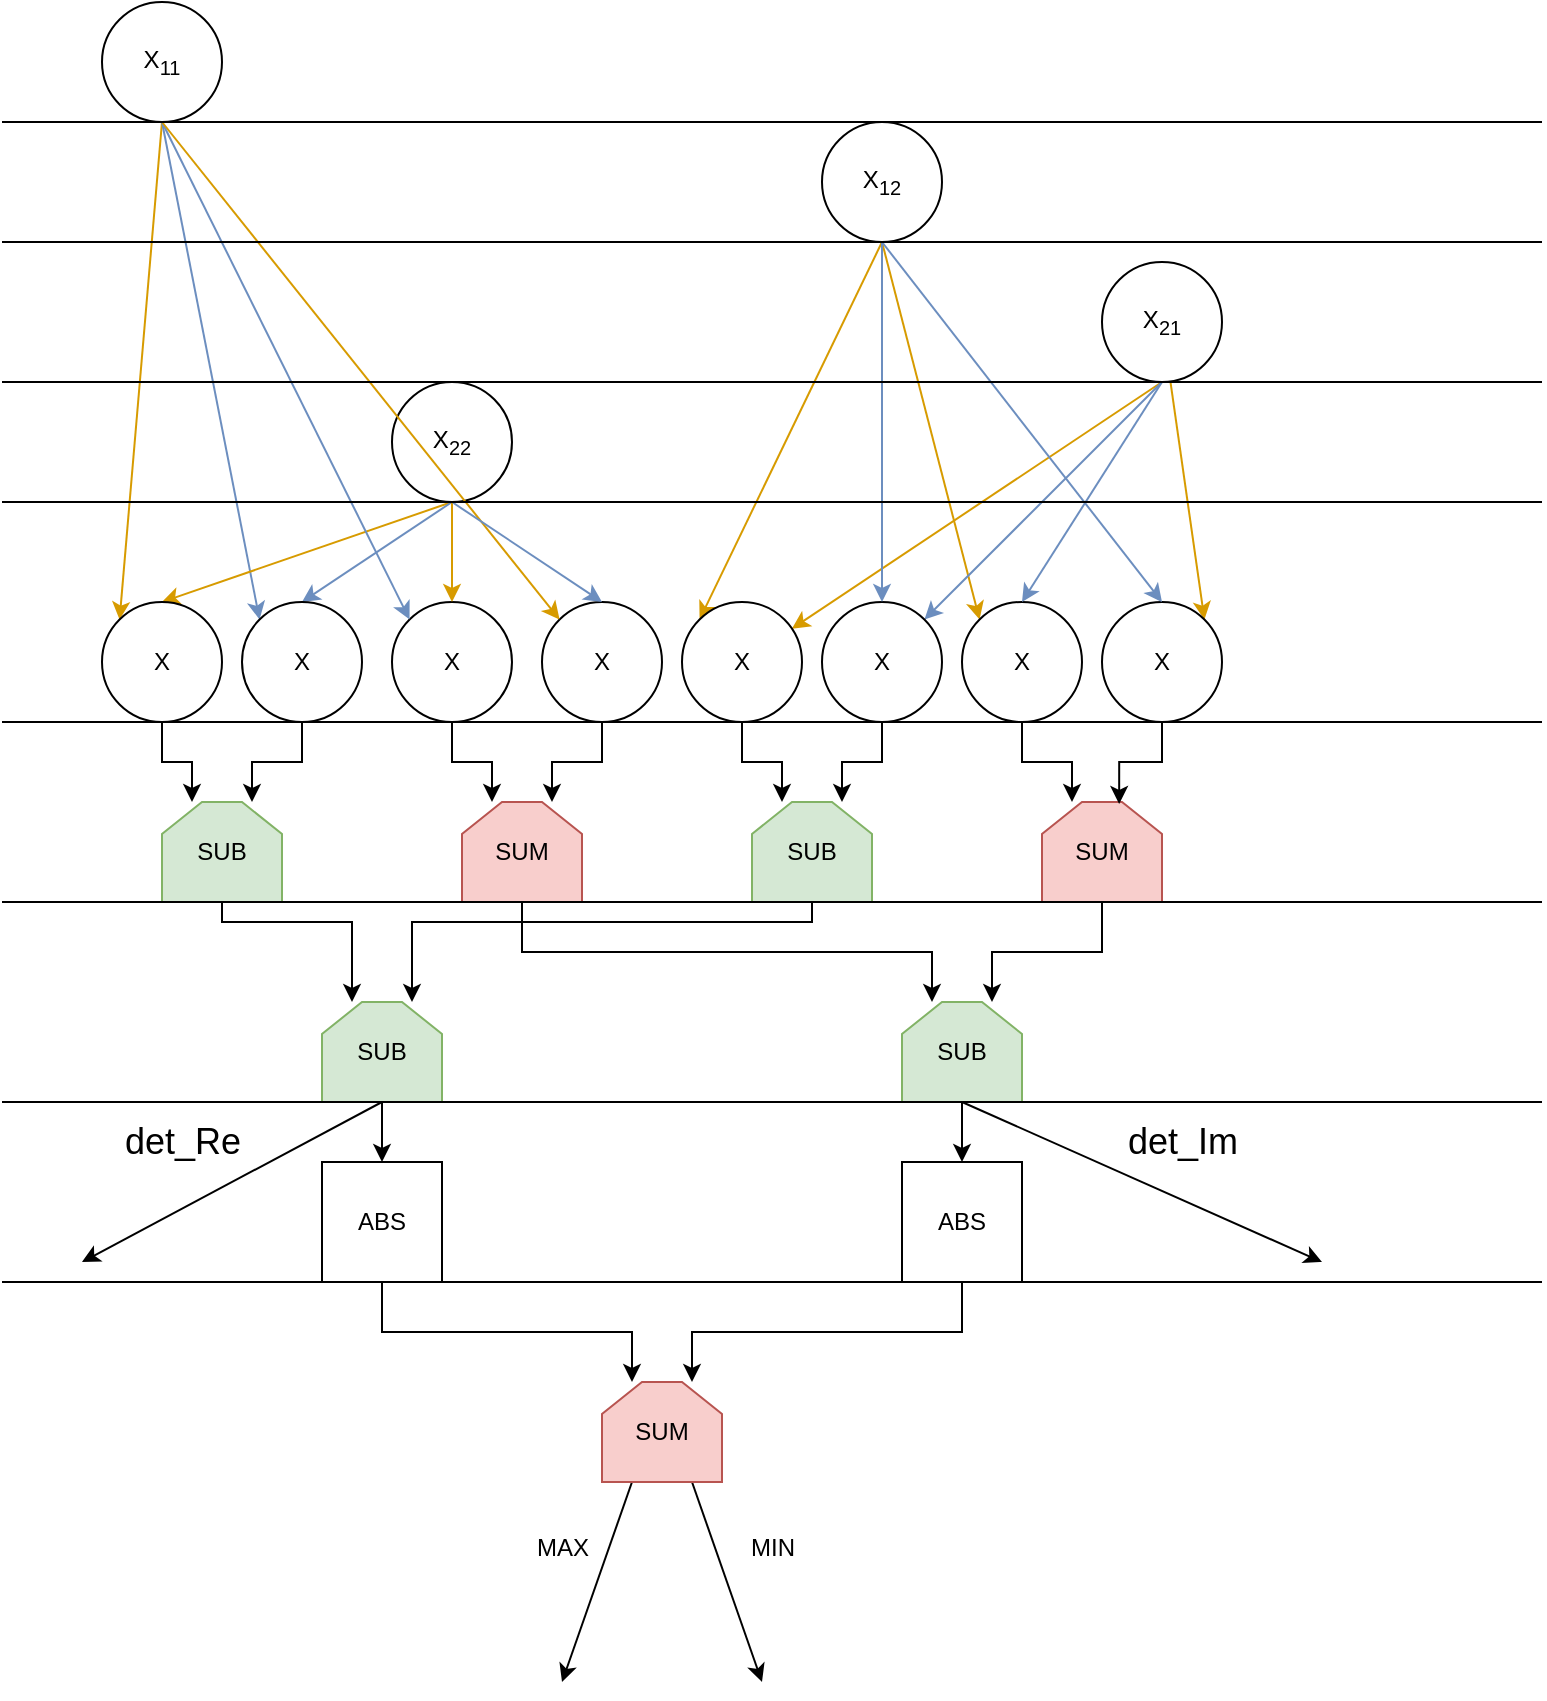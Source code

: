 <mxfile version="24.7.17">
  <diagram name="Page-1" id="cXFv5bR6fwXfxYRMZj6m">
    <mxGraphModel dx="1114" dy="612" grid="1" gridSize="10" guides="1" tooltips="1" connect="1" arrows="1" fold="1" page="1" pageScale="1" pageWidth="850" pageHeight="1100" math="0" shadow="0">
      <root>
        <mxCell id="0" />
        <mxCell id="1" parent="0" />
        <mxCell id="UO7BVjnKkg6zhn3-YhnN-13" style="rounded=0;orthogonalLoop=1;jettySize=auto;html=1;exitX=0.5;exitY=1;exitDx=0;exitDy=0;entryX=0;entryY=0;entryDx=0;entryDy=0;fillColor=#ffe6cc;strokeColor=#d79b00;" edge="1" parent="1" source="UO7BVjnKkg6zhn3-YhnN-1" target="UO7BVjnKkg6zhn3-YhnN-5">
          <mxGeometry relative="1" as="geometry" />
        </mxCell>
        <mxCell id="UO7BVjnKkg6zhn3-YhnN-18" style="rounded=0;orthogonalLoop=1;jettySize=auto;html=1;exitX=0.5;exitY=1;exitDx=0;exitDy=0;entryX=0;entryY=0;entryDx=0;entryDy=0;fillColor=#dae8fc;strokeColor=#6c8ebf;" edge="1" parent="1" source="UO7BVjnKkg6zhn3-YhnN-1" target="UO7BVjnKkg6zhn3-YhnN-6">
          <mxGeometry relative="1" as="geometry" />
        </mxCell>
        <mxCell id="UO7BVjnKkg6zhn3-YhnN-1" value="X&lt;sub&gt;11&lt;/sub&gt;" style="ellipse;whiteSpace=wrap;html=1;aspect=fixed;" vertex="1" parent="1">
          <mxGeometry x="100" y="40" width="60" height="60" as="geometry" />
        </mxCell>
        <mxCell id="UO7BVjnKkg6zhn3-YhnN-24" style="rounded=0;orthogonalLoop=1;jettySize=auto;html=1;exitX=0.5;exitY=1;exitDx=0;exitDy=0;entryX=0;entryY=0;entryDx=0;entryDy=0;fillColor=#ffe6cc;strokeColor=#d79b00;" edge="1" parent="1" source="UO7BVjnKkg6zhn3-YhnN-2" target="UO7BVjnKkg6zhn3-YhnN-9">
          <mxGeometry relative="1" as="geometry" />
        </mxCell>
        <mxCell id="UO7BVjnKkg6zhn3-YhnN-25" style="rounded=0;orthogonalLoop=1;jettySize=auto;html=1;entryX=0;entryY=0;entryDx=0;entryDy=0;fillColor=#ffe6cc;strokeColor=#d79b00;exitX=0.5;exitY=1;exitDx=0;exitDy=0;" edge="1" parent="1" source="UO7BVjnKkg6zhn3-YhnN-2" target="UO7BVjnKkg6zhn3-YhnN-11">
          <mxGeometry relative="1" as="geometry">
            <mxPoint x="560" y="200" as="sourcePoint" />
          </mxGeometry>
        </mxCell>
        <mxCell id="UO7BVjnKkg6zhn3-YhnN-2" value="X&lt;sub&gt;12&lt;/sub&gt;" style="ellipse;whiteSpace=wrap;html=1;aspect=fixed;" vertex="1" parent="1">
          <mxGeometry x="460" y="100" width="60" height="60" as="geometry" />
        </mxCell>
        <mxCell id="UO7BVjnKkg6zhn3-YhnN-31" style="rounded=0;orthogonalLoop=1;jettySize=auto;html=1;exitX=0.5;exitY=1;exitDx=0;exitDy=0;fillColor=#ffe6cc;strokeColor=#d79b00;" edge="1" parent="1" source="UO7BVjnKkg6zhn3-YhnN-3" target="UO7BVjnKkg6zhn3-YhnN-9">
          <mxGeometry relative="1" as="geometry" />
        </mxCell>
        <mxCell id="UO7BVjnKkg6zhn3-YhnN-33" style="rounded=0;orthogonalLoop=1;jettySize=auto;html=1;entryX=1;entryY=0;entryDx=0;entryDy=0;fillColor=#ffe6cc;strokeColor=#d79b00;" edge="1" parent="1" source="UO7BVjnKkg6zhn3-YhnN-3" target="UO7BVjnKkg6zhn3-YhnN-12">
          <mxGeometry relative="1" as="geometry" />
        </mxCell>
        <mxCell id="UO7BVjnKkg6zhn3-YhnN-34" style="rounded=0;orthogonalLoop=1;jettySize=auto;html=1;exitX=0.5;exitY=1;exitDx=0;exitDy=0;entryX=1;entryY=0;entryDx=0;entryDy=0;fillColor=#dae8fc;strokeColor=#6c8ebf;" edge="1" parent="1" source="UO7BVjnKkg6zhn3-YhnN-3" target="UO7BVjnKkg6zhn3-YhnN-10">
          <mxGeometry relative="1" as="geometry" />
        </mxCell>
        <mxCell id="UO7BVjnKkg6zhn3-YhnN-3" value="X&lt;sub&gt;21&lt;/sub&gt;" style="ellipse;whiteSpace=wrap;html=1;aspect=fixed;" vertex="1" parent="1">
          <mxGeometry x="600" y="170" width="60" height="60" as="geometry" />
        </mxCell>
        <mxCell id="UO7BVjnKkg6zhn3-YhnN-16" style="rounded=0;orthogonalLoop=1;jettySize=auto;html=1;exitX=0.5;exitY=1;exitDx=0;exitDy=0;entryX=0.5;entryY=0;entryDx=0;entryDy=0;fillColor=#ffe6cc;strokeColor=#d79b00;" edge="1" parent="1" source="UO7BVjnKkg6zhn3-YhnN-4" target="UO7BVjnKkg6zhn3-YhnN-5">
          <mxGeometry relative="1" as="geometry" />
        </mxCell>
        <mxCell id="UO7BVjnKkg6zhn3-YhnN-17" style="rounded=0;orthogonalLoop=1;jettySize=auto;html=1;exitX=0.5;exitY=1;exitDx=0;exitDy=0;entryX=0.5;entryY=0;entryDx=0;entryDy=0;fillColor=#dae8fc;strokeColor=#6c8ebf;" edge="1" parent="1" source="UO7BVjnKkg6zhn3-YhnN-4" target="UO7BVjnKkg6zhn3-YhnN-6">
          <mxGeometry relative="1" as="geometry" />
        </mxCell>
        <mxCell id="UO7BVjnKkg6zhn3-YhnN-4" value="X&lt;sub&gt;22&lt;/sub&gt;" style="ellipse;whiteSpace=wrap;html=1;aspect=fixed;" vertex="1" parent="1">
          <mxGeometry x="245" y="230" width="60" height="60" as="geometry" />
        </mxCell>
        <mxCell id="UO7BVjnKkg6zhn3-YhnN-47" style="edgeStyle=orthogonalEdgeStyle;rounded=0;orthogonalLoop=1;jettySize=auto;html=1;exitX=0.5;exitY=1;exitDx=0;exitDy=0;entryX=0.25;entryY=0;entryDx=0;entryDy=0;" edge="1" parent="1" source="UO7BVjnKkg6zhn3-YhnN-5" target="UO7BVjnKkg6zhn3-YhnN-43">
          <mxGeometry relative="1" as="geometry" />
        </mxCell>
        <mxCell id="UO7BVjnKkg6zhn3-YhnN-5" value="X" style="ellipse;whiteSpace=wrap;html=1;aspect=fixed;" vertex="1" parent="1">
          <mxGeometry x="100" y="340" width="60" height="60" as="geometry" />
        </mxCell>
        <mxCell id="UO7BVjnKkg6zhn3-YhnN-48" style="edgeStyle=orthogonalEdgeStyle;rounded=0;orthogonalLoop=1;jettySize=auto;html=1;exitX=0.5;exitY=1;exitDx=0;exitDy=0;entryX=0.75;entryY=0;entryDx=0;entryDy=0;" edge="1" parent="1" source="UO7BVjnKkg6zhn3-YhnN-6" target="UO7BVjnKkg6zhn3-YhnN-43">
          <mxGeometry relative="1" as="geometry" />
        </mxCell>
        <mxCell id="UO7BVjnKkg6zhn3-YhnN-6" value="X" style="ellipse;whiteSpace=wrap;html=1;aspect=fixed;" vertex="1" parent="1">
          <mxGeometry x="170" y="340" width="60" height="60" as="geometry" />
        </mxCell>
        <mxCell id="UO7BVjnKkg6zhn3-YhnN-49" style="edgeStyle=orthogonalEdgeStyle;rounded=0;orthogonalLoop=1;jettySize=auto;html=1;exitX=0.5;exitY=1;exitDx=0;exitDy=0;entryX=0.25;entryY=0;entryDx=0;entryDy=0;" edge="1" parent="1" source="UO7BVjnKkg6zhn3-YhnN-7" target="UO7BVjnKkg6zhn3-YhnN-44">
          <mxGeometry relative="1" as="geometry" />
        </mxCell>
        <mxCell id="UO7BVjnKkg6zhn3-YhnN-7" value="X" style="ellipse;whiteSpace=wrap;html=1;aspect=fixed;" vertex="1" parent="1">
          <mxGeometry x="245" y="340" width="60" height="60" as="geometry" />
        </mxCell>
        <mxCell id="UO7BVjnKkg6zhn3-YhnN-50" style="edgeStyle=orthogonalEdgeStyle;rounded=0;orthogonalLoop=1;jettySize=auto;html=1;exitX=0.5;exitY=1;exitDx=0;exitDy=0;entryX=0.75;entryY=0;entryDx=0;entryDy=0;" edge="1" parent="1" source="UO7BVjnKkg6zhn3-YhnN-8" target="UO7BVjnKkg6zhn3-YhnN-44">
          <mxGeometry relative="1" as="geometry" />
        </mxCell>
        <mxCell id="UO7BVjnKkg6zhn3-YhnN-8" value="X" style="ellipse;whiteSpace=wrap;html=1;aspect=fixed;" vertex="1" parent="1">
          <mxGeometry x="320" y="340" width="60" height="60" as="geometry" />
        </mxCell>
        <mxCell id="UO7BVjnKkg6zhn3-YhnN-51" style="edgeStyle=orthogonalEdgeStyle;rounded=0;orthogonalLoop=1;jettySize=auto;html=1;exitX=0.5;exitY=1;exitDx=0;exitDy=0;entryX=0.25;entryY=0;entryDx=0;entryDy=0;" edge="1" parent="1" source="UO7BVjnKkg6zhn3-YhnN-9" target="UO7BVjnKkg6zhn3-YhnN-45">
          <mxGeometry relative="1" as="geometry" />
        </mxCell>
        <mxCell id="UO7BVjnKkg6zhn3-YhnN-9" value="X" style="ellipse;whiteSpace=wrap;html=1;aspect=fixed;" vertex="1" parent="1">
          <mxGeometry x="390" y="340" width="60" height="60" as="geometry" />
        </mxCell>
        <mxCell id="UO7BVjnKkg6zhn3-YhnN-52" style="edgeStyle=orthogonalEdgeStyle;rounded=0;orthogonalLoop=1;jettySize=auto;html=1;exitX=0.5;exitY=1;exitDx=0;exitDy=0;entryX=0.75;entryY=0;entryDx=0;entryDy=0;" edge="1" parent="1" source="UO7BVjnKkg6zhn3-YhnN-10" target="UO7BVjnKkg6zhn3-YhnN-45">
          <mxGeometry relative="1" as="geometry" />
        </mxCell>
        <mxCell id="UO7BVjnKkg6zhn3-YhnN-10" value="X" style="ellipse;whiteSpace=wrap;html=1;aspect=fixed;" vertex="1" parent="1">
          <mxGeometry x="460" y="340" width="60" height="60" as="geometry" />
        </mxCell>
        <mxCell id="UO7BVjnKkg6zhn3-YhnN-53" style="edgeStyle=orthogonalEdgeStyle;rounded=0;orthogonalLoop=1;jettySize=auto;html=1;exitX=0.5;exitY=1;exitDx=0;exitDy=0;entryX=0.25;entryY=0;entryDx=0;entryDy=0;" edge="1" parent="1" source="UO7BVjnKkg6zhn3-YhnN-11" target="UO7BVjnKkg6zhn3-YhnN-46">
          <mxGeometry relative="1" as="geometry" />
        </mxCell>
        <mxCell id="UO7BVjnKkg6zhn3-YhnN-11" value="X" style="ellipse;whiteSpace=wrap;html=1;aspect=fixed;" vertex="1" parent="1">
          <mxGeometry x="530" y="340" width="60" height="60" as="geometry" />
        </mxCell>
        <mxCell id="UO7BVjnKkg6zhn3-YhnN-12" value="X" style="ellipse;whiteSpace=wrap;html=1;aspect=fixed;" vertex="1" parent="1">
          <mxGeometry x="600" y="340" width="60" height="60" as="geometry" />
        </mxCell>
        <mxCell id="UO7BVjnKkg6zhn3-YhnN-20" value="" style="endArrow=classic;html=1;rounded=0;exitX=0.5;exitY=1;exitDx=0;exitDy=0;entryX=0;entryY=0;entryDx=0;entryDy=0;fillColor=#dae8fc;strokeColor=#6c8ebf;" edge="1" parent="1" source="UO7BVjnKkg6zhn3-YhnN-1" target="UO7BVjnKkg6zhn3-YhnN-7">
          <mxGeometry width="50" height="50" relative="1" as="geometry">
            <mxPoint x="400" y="370" as="sourcePoint" />
            <mxPoint x="450" y="320" as="targetPoint" />
          </mxGeometry>
        </mxCell>
        <mxCell id="UO7BVjnKkg6zhn3-YhnN-21" value="" style="endArrow=classic;html=1;rounded=0;exitX=0.5;exitY=1;exitDx=0;exitDy=0;entryX=0.5;entryY=0;entryDx=0;entryDy=0;fillColor=#ffe6cc;strokeColor=#d79b00;" edge="1" parent="1" source="UO7BVjnKkg6zhn3-YhnN-4" target="UO7BVjnKkg6zhn3-YhnN-7">
          <mxGeometry width="50" height="50" relative="1" as="geometry">
            <mxPoint x="470" y="490" as="sourcePoint" />
            <mxPoint x="450" y="320" as="targetPoint" />
          </mxGeometry>
        </mxCell>
        <mxCell id="UO7BVjnKkg6zhn3-YhnN-22" value="" style="endArrow=classic;html=1;rounded=0;entryX=0;entryY=0;entryDx=0;entryDy=0;exitX=0.5;exitY=1;exitDx=0;exitDy=0;fillColor=#ffe6cc;strokeColor=#d79b00;" edge="1" parent="1" source="UO7BVjnKkg6zhn3-YhnN-1" target="UO7BVjnKkg6zhn3-YhnN-8">
          <mxGeometry width="50" height="50" relative="1" as="geometry">
            <mxPoint x="400" y="370" as="sourcePoint" />
            <mxPoint x="450" y="320" as="targetPoint" />
          </mxGeometry>
        </mxCell>
        <mxCell id="UO7BVjnKkg6zhn3-YhnN-23" value="" style="endArrow=classic;html=1;rounded=0;exitX=0.5;exitY=1;exitDx=0;exitDy=0;entryX=0.5;entryY=0;entryDx=0;entryDy=0;fillColor=#dae8fc;strokeColor=#6c8ebf;" edge="1" parent="1" source="UO7BVjnKkg6zhn3-YhnN-4" target="UO7BVjnKkg6zhn3-YhnN-8">
          <mxGeometry width="50" height="50" relative="1" as="geometry">
            <mxPoint x="400" y="370" as="sourcePoint" />
            <mxPoint x="450" y="320" as="targetPoint" />
          </mxGeometry>
        </mxCell>
        <mxCell id="UO7BVjnKkg6zhn3-YhnN-26" style="rounded=0;orthogonalLoop=1;jettySize=auto;html=1;exitX=0.5;exitY=1;exitDx=0;exitDy=0;fillColor=#dae8fc;strokeColor=#6c8ebf;entryX=0.5;entryY=0;entryDx=0;entryDy=0;" edge="1" parent="1" source="UO7BVjnKkg6zhn3-YhnN-2" target="UO7BVjnKkg6zhn3-YhnN-10">
          <mxGeometry relative="1" as="geometry">
            <mxPoint x="500" y="290" as="targetPoint" />
          </mxGeometry>
        </mxCell>
        <mxCell id="UO7BVjnKkg6zhn3-YhnN-27" value="" style="endArrow=classic;html=1;rounded=0;entryX=0.5;entryY=0;entryDx=0;entryDy=0;exitX=0.5;exitY=1;exitDx=0;exitDy=0;fillColor=#dae8fc;strokeColor=#6c8ebf;" edge="1" parent="1" source="UO7BVjnKkg6zhn3-YhnN-2" target="UO7BVjnKkg6zhn3-YhnN-12">
          <mxGeometry width="50" height="50" relative="1" as="geometry">
            <mxPoint x="400" y="370" as="sourcePoint" />
            <mxPoint x="450" y="320" as="targetPoint" />
          </mxGeometry>
        </mxCell>
        <mxCell id="UO7BVjnKkg6zhn3-YhnN-35" value="" style="endArrow=classic;html=1;rounded=0;exitX=0.5;exitY=1;exitDx=0;exitDy=0;entryX=0.5;entryY=0;entryDx=0;entryDy=0;fillColor=#dae8fc;strokeColor=#6c8ebf;" edge="1" parent="1" source="UO7BVjnKkg6zhn3-YhnN-3" target="UO7BVjnKkg6zhn3-YhnN-11">
          <mxGeometry width="50" height="50" relative="1" as="geometry">
            <mxPoint x="400" y="370" as="sourcePoint" />
            <mxPoint x="450" y="320" as="targetPoint" />
          </mxGeometry>
        </mxCell>
        <mxCell id="UO7BVjnKkg6zhn3-YhnN-39" value="" style="endArrow=none;html=1;rounded=0;" edge="1" parent="1">
          <mxGeometry width="50" height="50" relative="1" as="geometry">
            <mxPoint x="50" y="100" as="sourcePoint" />
            <mxPoint x="820" y="100" as="targetPoint" />
          </mxGeometry>
        </mxCell>
        <mxCell id="UO7BVjnKkg6zhn3-YhnN-40" value="" style="endArrow=none;html=1;rounded=0;" edge="1" parent="1">
          <mxGeometry width="50" height="50" relative="1" as="geometry">
            <mxPoint x="50" y="160" as="sourcePoint" />
            <mxPoint x="820" y="160" as="targetPoint" />
          </mxGeometry>
        </mxCell>
        <mxCell id="UO7BVjnKkg6zhn3-YhnN-41" value="" style="endArrow=none;html=1;rounded=0;" edge="1" parent="1">
          <mxGeometry width="50" height="50" relative="1" as="geometry">
            <mxPoint x="50" y="230" as="sourcePoint" />
            <mxPoint x="820" y="230" as="targetPoint" />
          </mxGeometry>
        </mxCell>
        <mxCell id="UO7BVjnKkg6zhn3-YhnN-42" value="" style="endArrow=none;html=1;rounded=0;" edge="1" parent="1">
          <mxGeometry width="50" height="50" relative="1" as="geometry">
            <mxPoint x="50" y="290" as="sourcePoint" />
            <mxPoint x="820" y="290" as="targetPoint" />
          </mxGeometry>
        </mxCell>
        <mxCell id="UO7BVjnKkg6zhn3-YhnN-59" style="edgeStyle=orthogonalEdgeStyle;rounded=0;orthogonalLoop=1;jettySize=auto;html=1;exitX=0.5;exitY=1;exitDx=0;exitDy=0;entryX=0.25;entryY=0;entryDx=0;entryDy=0;" edge="1" parent="1" source="UO7BVjnKkg6zhn3-YhnN-43" target="UO7BVjnKkg6zhn3-YhnN-56">
          <mxGeometry relative="1" as="geometry">
            <Array as="points">
              <mxPoint x="160" y="500" />
              <mxPoint x="225" y="500" />
            </Array>
          </mxGeometry>
        </mxCell>
        <mxCell id="UO7BVjnKkg6zhn3-YhnN-43" value="&lt;div&gt;SUB&lt;/div&gt;" style="shape=loopLimit;whiteSpace=wrap;html=1;fillColor=#d5e8d4;strokeColor=#82b366;" vertex="1" parent="1">
          <mxGeometry x="130" y="440" width="60" height="50" as="geometry" />
        </mxCell>
        <mxCell id="UO7BVjnKkg6zhn3-YhnN-63" style="edgeStyle=orthogonalEdgeStyle;rounded=0;orthogonalLoop=1;jettySize=auto;html=1;exitX=0.5;exitY=1;exitDx=0;exitDy=0;entryX=0.25;entryY=0;entryDx=0;entryDy=0;" edge="1" parent="1" source="UO7BVjnKkg6zhn3-YhnN-44" target="UO7BVjnKkg6zhn3-YhnN-61">
          <mxGeometry relative="1" as="geometry" />
        </mxCell>
        <mxCell id="UO7BVjnKkg6zhn3-YhnN-44" value="SUM" style="shape=loopLimit;whiteSpace=wrap;html=1;fillColor=#f8cecc;strokeColor=#b85450;" vertex="1" parent="1">
          <mxGeometry x="280" y="440" width="60" height="50" as="geometry" />
        </mxCell>
        <mxCell id="UO7BVjnKkg6zhn3-YhnN-62" style="edgeStyle=orthogonalEdgeStyle;rounded=0;orthogonalLoop=1;jettySize=auto;html=1;exitX=0.5;exitY=1;exitDx=0;exitDy=0;entryX=0.75;entryY=0;entryDx=0;entryDy=0;" edge="1" parent="1" source="UO7BVjnKkg6zhn3-YhnN-45" target="UO7BVjnKkg6zhn3-YhnN-56">
          <mxGeometry relative="1" as="geometry">
            <Array as="points">
              <mxPoint x="455" y="500" />
              <mxPoint x="255" y="500" />
            </Array>
          </mxGeometry>
        </mxCell>
        <mxCell id="UO7BVjnKkg6zhn3-YhnN-45" value="&lt;div&gt;SUB&lt;/div&gt;" style="shape=loopLimit;whiteSpace=wrap;html=1;fillColor=#d5e8d4;strokeColor=#82b366;" vertex="1" parent="1">
          <mxGeometry x="425" y="440" width="60" height="50" as="geometry" />
        </mxCell>
        <mxCell id="UO7BVjnKkg6zhn3-YhnN-64" style="edgeStyle=orthogonalEdgeStyle;rounded=0;orthogonalLoop=1;jettySize=auto;html=1;exitX=0.5;exitY=1;exitDx=0;exitDy=0;entryX=0.75;entryY=0;entryDx=0;entryDy=0;" edge="1" parent="1" source="UO7BVjnKkg6zhn3-YhnN-46" target="UO7BVjnKkg6zhn3-YhnN-61">
          <mxGeometry relative="1" as="geometry" />
        </mxCell>
        <mxCell id="UO7BVjnKkg6zhn3-YhnN-46" value="SUM" style="shape=loopLimit;whiteSpace=wrap;html=1;fillColor=#f8cecc;strokeColor=#b85450;" vertex="1" parent="1">
          <mxGeometry x="570" y="440" width="60" height="50" as="geometry" />
        </mxCell>
        <mxCell id="UO7BVjnKkg6zhn3-YhnN-54" style="edgeStyle=orthogonalEdgeStyle;rounded=0;orthogonalLoop=1;jettySize=auto;html=1;exitX=0.5;exitY=1;exitDx=0;exitDy=0;entryX=0.643;entryY=0.02;entryDx=0;entryDy=0;entryPerimeter=0;" edge="1" parent="1" source="UO7BVjnKkg6zhn3-YhnN-12" target="UO7BVjnKkg6zhn3-YhnN-46">
          <mxGeometry relative="1" as="geometry" />
        </mxCell>
        <mxCell id="UO7BVjnKkg6zhn3-YhnN-55" value="" style="endArrow=none;html=1;rounded=0;" edge="1" parent="1">
          <mxGeometry width="50" height="50" relative="1" as="geometry">
            <mxPoint x="50" y="400" as="sourcePoint" />
            <mxPoint x="820" y="400" as="targetPoint" />
          </mxGeometry>
        </mxCell>
        <mxCell id="UO7BVjnKkg6zhn3-YhnN-72" style="edgeStyle=orthogonalEdgeStyle;rounded=0;orthogonalLoop=1;jettySize=auto;html=1;exitX=0.5;exitY=1;exitDx=0;exitDy=0;entryX=0.5;entryY=0;entryDx=0;entryDy=0;" edge="1" parent="1" source="UO7BVjnKkg6zhn3-YhnN-56" target="UO7BVjnKkg6zhn3-YhnN-67">
          <mxGeometry relative="1" as="geometry" />
        </mxCell>
        <mxCell id="UO7BVjnKkg6zhn3-YhnN-56" value="&lt;div&gt;SUB&lt;/div&gt;" style="shape=loopLimit;whiteSpace=wrap;html=1;fillColor=#d5e8d4;strokeColor=#82b366;" vertex="1" parent="1">
          <mxGeometry x="210" y="540" width="60" height="50" as="geometry" />
        </mxCell>
        <mxCell id="UO7BVjnKkg6zhn3-YhnN-73" style="edgeStyle=orthogonalEdgeStyle;rounded=0;orthogonalLoop=1;jettySize=auto;html=1;exitX=0.5;exitY=1;exitDx=0;exitDy=0;entryX=0.5;entryY=0;entryDx=0;entryDy=0;" edge="1" parent="1" source="UO7BVjnKkg6zhn3-YhnN-61" target="UO7BVjnKkg6zhn3-YhnN-68">
          <mxGeometry relative="1" as="geometry" />
        </mxCell>
        <mxCell id="UO7BVjnKkg6zhn3-YhnN-61" value="&lt;div&gt;SUB&lt;/div&gt;" style="shape=loopLimit;whiteSpace=wrap;html=1;fillColor=#d5e8d4;strokeColor=#82b366;" vertex="1" parent="1">
          <mxGeometry x="500" y="540" width="60" height="50" as="geometry" />
        </mxCell>
        <mxCell id="UO7BVjnKkg6zhn3-YhnN-65" value="" style="endArrow=none;html=1;rounded=0;" edge="1" parent="1">
          <mxGeometry width="50" height="50" relative="1" as="geometry">
            <mxPoint x="50" y="490" as="sourcePoint" />
            <mxPoint x="820" y="490" as="targetPoint" />
          </mxGeometry>
        </mxCell>
        <mxCell id="UO7BVjnKkg6zhn3-YhnN-70" style="edgeStyle=orthogonalEdgeStyle;rounded=0;orthogonalLoop=1;jettySize=auto;html=1;exitX=0.5;exitY=1;exitDx=0;exitDy=0;entryX=0.25;entryY=0;entryDx=0;entryDy=0;" edge="1" parent="1" source="UO7BVjnKkg6zhn3-YhnN-67" target="UO7BVjnKkg6zhn3-YhnN-69">
          <mxGeometry relative="1" as="geometry" />
        </mxCell>
        <mxCell id="UO7BVjnKkg6zhn3-YhnN-67" value="ABS" style="rounded=0;whiteSpace=wrap;html=1;" vertex="1" parent="1">
          <mxGeometry x="210" y="620" width="60" height="60" as="geometry" />
        </mxCell>
        <mxCell id="UO7BVjnKkg6zhn3-YhnN-71" style="edgeStyle=orthogonalEdgeStyle;rounded=0;orthogonalLoop=1;jettySize=auto;html=1;exitX=0.5;exitY=1;exitDx=0;exitDy=0;entryX=0.75;entryY=0;entryDx=0;entryDy=0;" edge="1" parent="1" source="UO7BVjnKkg6zhn3-YhnN-68" target="UO7BVjnKkg6zhn3-YhnN-69">
          <mxGeometry relative="1" as="geometry" />
        </mxCell>
        <mxCell id="UO7BVjnKkg6zhn3-YhnN-68" value="ABS" style="rounded=0;whiteSpace=wrap;html=1;" vertex="1" parent="1">
          <mxGeometry x="500" y="620" width="60" height="60" as="geometry" />
        </mxCell>
        <mxCell id="UO7BVjnKkg6zhn3-YhnN-76" style="rounded=0;orthogonalLoop=1;jettySize=auto;html=1;exitX=0.25;exitY=1;exitDx=0;exitDy=0;" edge="1" parent="1" source="UO7BVjnKkg6zhn3-YhnN-69">
          <mxGeometry relative="1" as="geometry">
            <mxPoint x="330" y="880" as="targetPoint" />
          </mxGeometry>
        </mxCell>
        <mxCell id="UO7BVjnKkg6zhn3-YhnN-77" style="rounded=0;orthogonalLoop=1;jettySize=auto;html=1;exitX=0.75;exitY=1;exitDx=0;exitDy=0;" edge="1" parent="1" source="UO7BVjnKkg6zhn3-YhnN-69">
          <mxGeometry relative="1" as="geometry">
            <mxPoint x="430" y="880" as="targetPoint" />
          </mxGeometry>
        </mxCell>
        <mxCell id="UO7BVjnKkg6zhn3-YhnN-69" value="SUM" style="shape=loopLimit;whiteSpace=wrap;html=1;fillColor=#f8cecc;strokeColor=#b85450;" vertex="1" parent="1">
          <mxGeometry x="350" y="730" width="60" height="50" as="geometry" />
        </mxCell>
        <mxCell id="UO7BVjnKkg6zhn3-YhnN-74" value="" style="endArrow=none;html=1;rounded=0;" edge="1" parent="1">
          <mxGeometry width="50" height="50" relative="1" as="geometry">
            <mxPoint x="50" y="590" as="sourcePoint" />
            <mxPoint x="820" y="590" as="targetPoint" />
          </mxGeometry>
        </mxCell>
        <mxCell id="UO7BVjnKkg6zhn3-YhnN-75" value="" style="endArrow=none;html=1;rounded=0;" edge="1" parent="1">
          <mxGeometry width="50" height="50" relative="1" as="geometry">
            <mxPoint x="50" y="680" as="sourcePoint" />
            <mxPoint x="820" y="680" as="targetPoint" />
          </mxGeometry>
        </mxCell>
        <mxCell id="UO7BVjnKkg6zhn3-YhnN-78" value="MAX" style="text;html=1;align=center;verticalAlign=middle;resizable=0;points=[];autosize=1;strokeColor=none;fillColor=none;" vertex="1" parent="1">
          <mxGeometry x="305" y="798" width="50" height="30" as="geometry" />
        </mxCell>
        <mxCell id="UO7BVjnKkg6zhn3-YhnN-79" value="MIN" style="text;html=1;align=center;verticalAlign=middle;resizable=0;points=[];autosize=1;strokeColor=none;fillColor=none;" vertex="1" parent="1">
          <mxGeometry x="410" y="798" width="50" height="30" as="geometry" />
        </mxCell>
        <mxCell id="UO7BVjnKkg6zhn3-YhnN-81" value="" style="endArrow=classic;html=1;rounded=0;exitX=0.5;exitY=1;exitDx=0;exitDy=0;" edge="1" parent="1" source="UO7BVjnKkg6zhn3-YhnN-56">
          <mxGeometry width="50" height="50" relative="1" as="geometry">
            <mxPoint x="430" y="730" as="sourcePoint" />
            <mxPoint x="90" y="670" as="targetPoint" />
          </mxGeometry>
        </mxCell>
        <mxCell id="UO7BVjnKkg6zhn3-YhnN-82" value="" style="endArrow=classic;html=1;rounded=0;" edge="1" parent="1">
          <mxGeometry width="50" height="50" relative="1" as="geometry">
            <mxPoint x="530" y="590" as="sourcePoint" />
            <mxPoint x="710" y="670" as="targetPoint" />
          </mxGeometry>
        </mxCell>
        <mxCell id="UO7BVjnKkg6zhn3-YhnN-83" value="&lt;div&gt;&lt;font style=&quot;font-size: 18px;&quot;&gt;det_Im&lt;/font&gt;&lt;/div&gt;" style="text;html=1;align=center;verticalAlign=middle;resizable=0;points=[];autosize=1;strokeColor=none;fillColor=none;" vertex="1" parent="1">
          <mxGeometry x="600" y="590" width="80" height="40" as="geometry" />
        </mxCell>
        <mxCell id="UO7BVjnKkg6zhn3-YhnN-84" value="&lt;font style=&quot;font-size: 18px;&quot;&gt;det_Re&lt;/font&gt;" style="text;html=1;align=center;verticalAlign=middle;resizable=0;points=[];autosize=1;strokeColor=none;fillColor=none;" vertex="1" parent="1">
          <mxGeometry x="100" y="590" width="80" height="40" as="geometry" />
        </mxCell>
      </root>
    </mxGraphModel>
  </diagram>
</mxfile>
